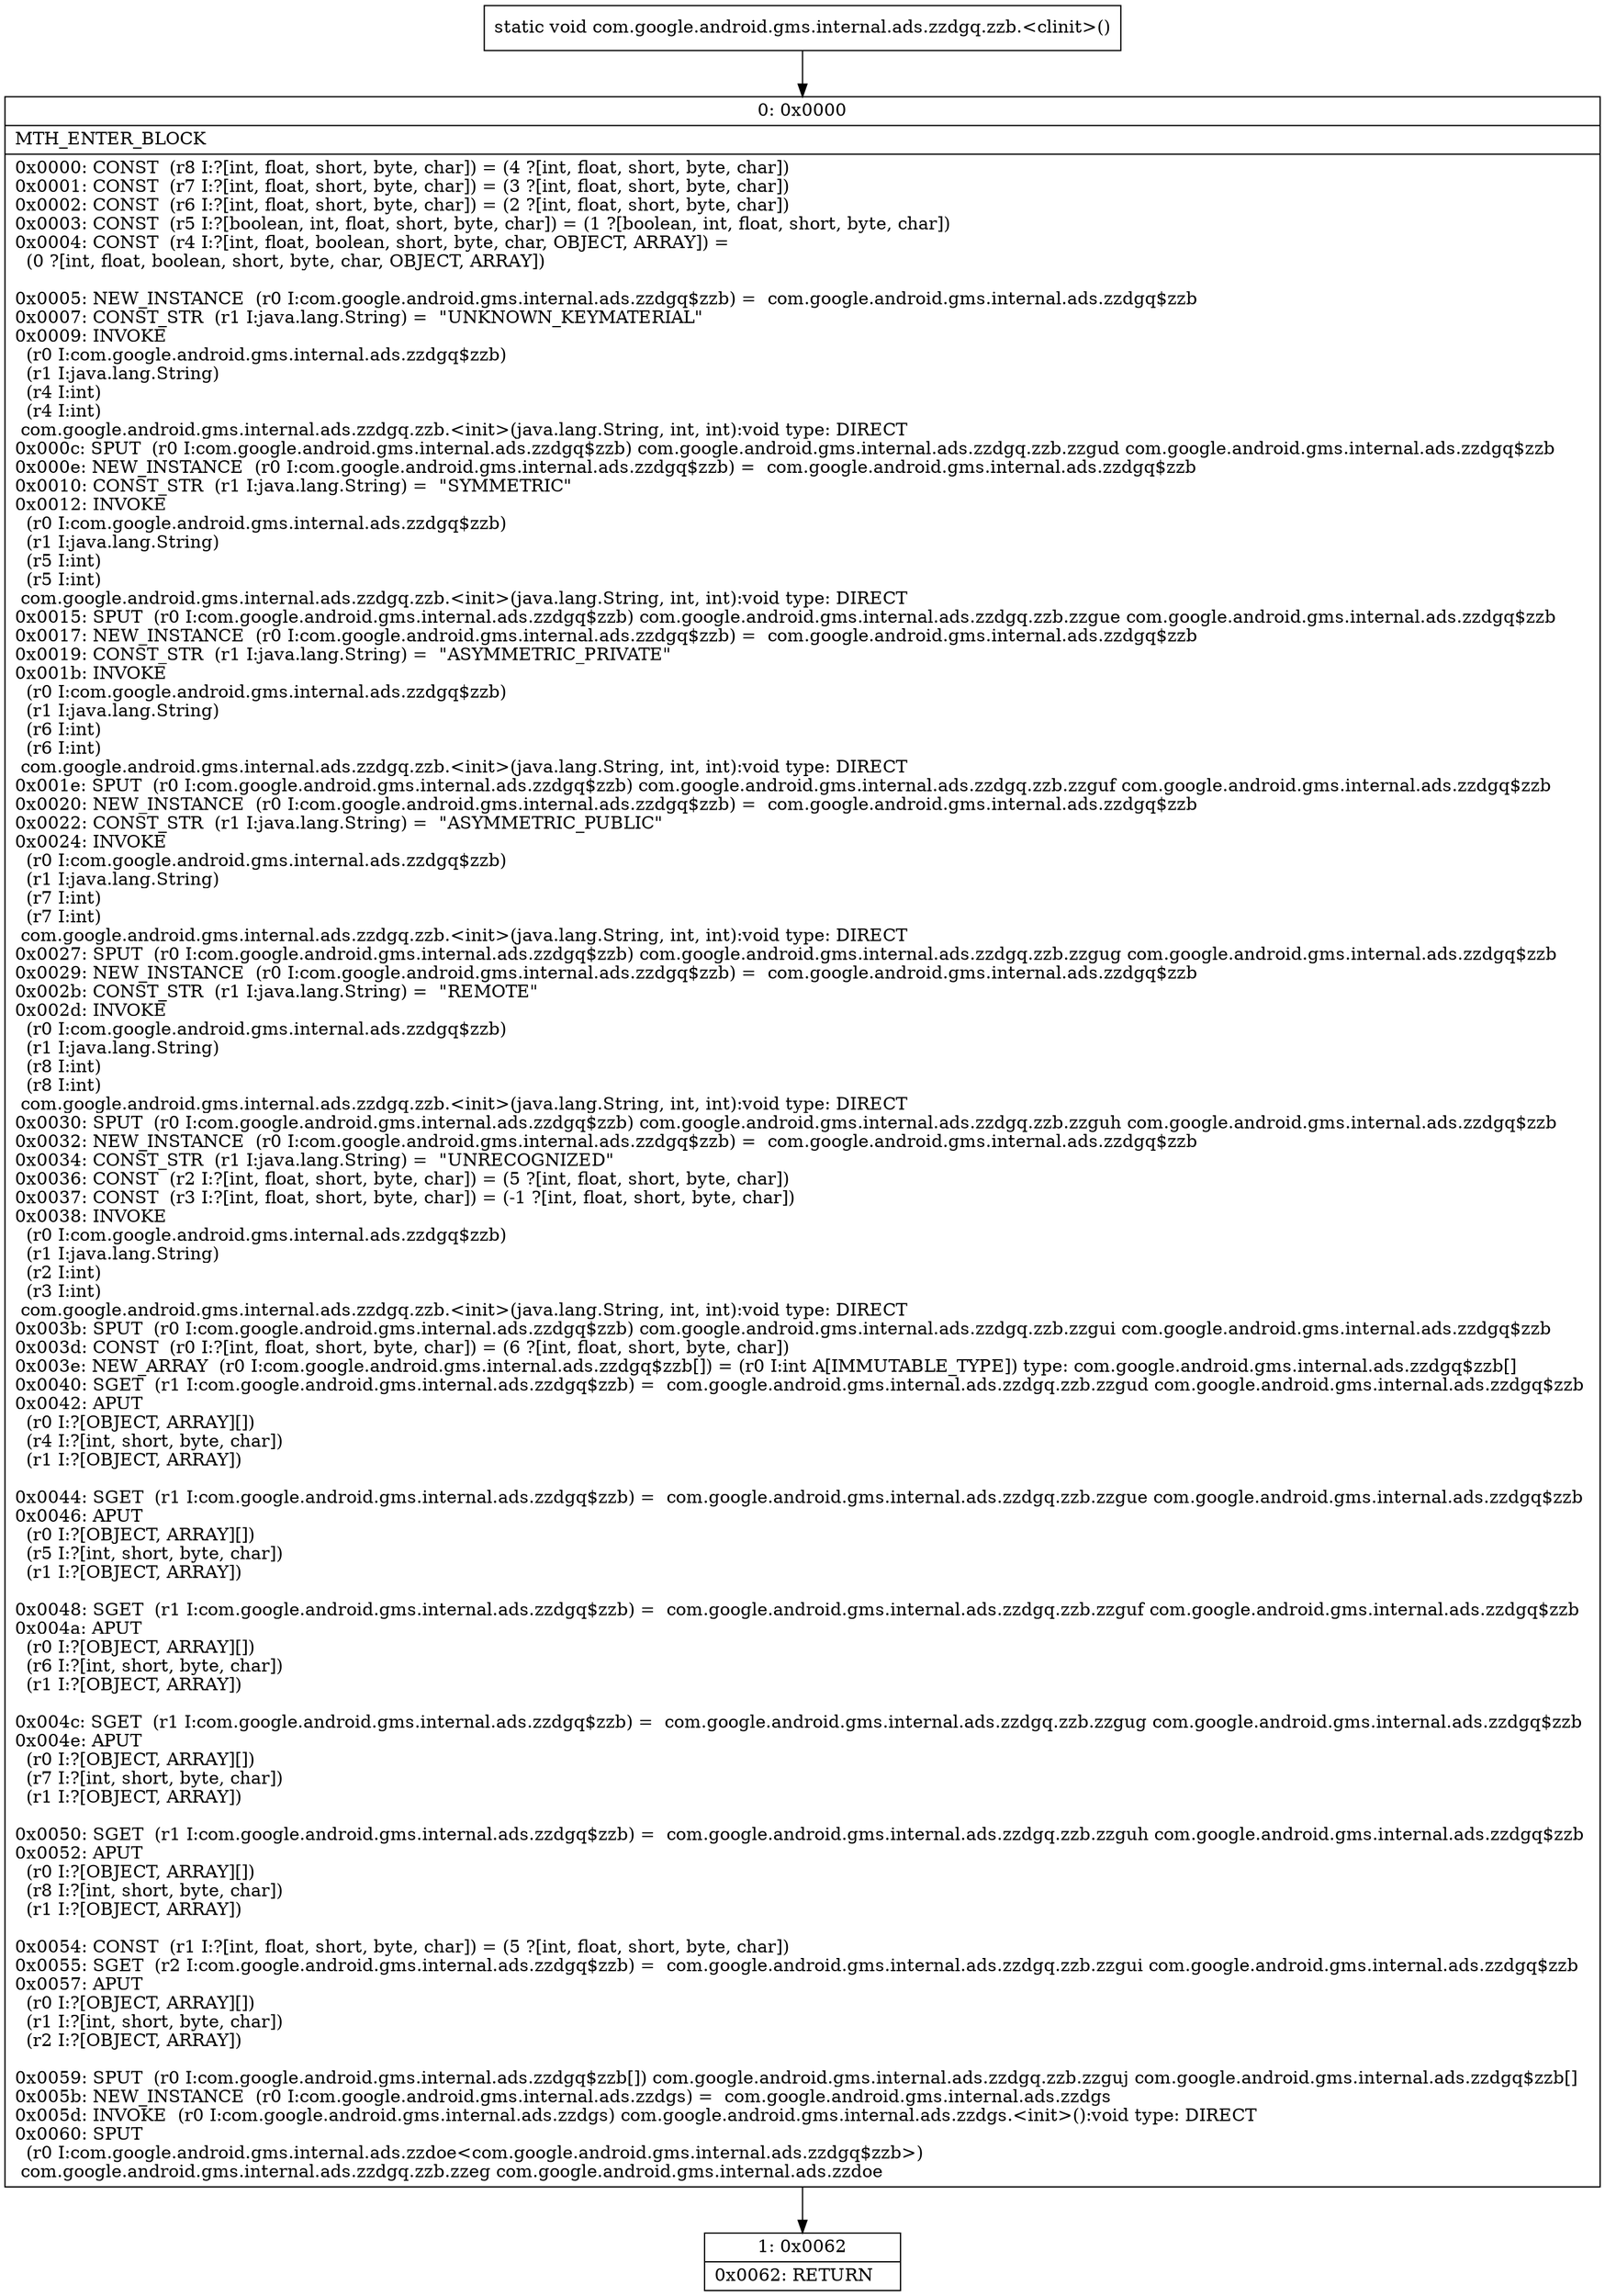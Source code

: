 digraph "CFG forcom.google.android.gms.internal.ads.zzdgq.zzb.\<clinit\>()V" {
Node_0 [shape=record,label="{0\:\ 0x0000|MTH_ENTER_BLOCK\l|0x0000: CONST  (r8 I:?[int, float, short, byte, char]) = (4 ?[int, float, short, byte, char]) \l0x0001: CONST  (r7 I:?[int, float, short, byte, char]) = (3 ?[int, float, short, byte, char]) \l0x0002: CONST  (r6 I:?[int, float, short, byte, char]) = (2 ?[int, float, short, byte, char]) \l0x0003: CONST  (r5 I:?[boolean, int, float, short, byte, char]) = (1 ?[boolean, int, float, short, byte, char]) \l0x0004: CONST  (r4 I:?[int, float, boolean, short, byte, char, OBJECT, ARRAY]) = \l  (0 ?[int, float, boolean, short, byte, char, OBJECT, ARRAY])\l \l0x0005: NEW_INSTANCE  (r0 I:com.google.android.gms.internal.ads.zzdgq$zzb) =  com.google.android.gms.internal.ads.zzdgq$zzb \l0x0007: CONST_STR  (r1 I:java.lang.String) =  \"UNKNOWN_KEYMATERIAL\" \l0x0009: INVOKE  \l  (r0 I:com.google.android.gms.internal.ads.zzdgq$zzb)\l  (r1 I:java.lang.String)\l  (r4 I:int)\l  (r4 I:int)\l com.google.android.gms.internal.ads.zzdgq.zzb.\<init\>(java.lang.String, int, int):void type: DIRECT \l0x000c: SPUT  (r0 I:com.google.android.gms.internal.ads.zzdgq$zzb) com.google.android.gms.internal.ads.zzdgq.zzb.zzgud com.google.android.gms.internal.ads.zzdgq$zzb \l0x000e: NEW_INSTANCE  (r0 I:com.google.android.gms.internal.ads.zzdgq$zzb) =  com.google.android.gms.internal.ads.zzdgq$zzb \l0x0010: CONST_STR  (r1 I:java.lang.String) =  \"SYMMETRIC\" \l0x0012: INVOKE  \l  (r0 I:com.google.android.gms.internal.ads.zzdgq$zzb)\l  (r1 I:java.lang.String)\l  (r5 I:int)\l  (r5 I:int)\l com.google.android.gms.internal.ads.zzdgq.zzb.\<init\>(java.lang.String, int, int):void type: DIRECT \l0x0015: SPUT  (r0 I:com.google.android.gms.internal.ads.zzdgq$zzb) com.google.android.gms.internal.ads.zzdgq.zzb.zzgue com.google.android.gms.internal.ads.zzdgq$zzb \l0x0017: NEW_INSTANCE  (r0 I:com.google.android.gms.internal.ads.zzdgq$zzb) =  com.google.android.gms.internal.ads.zzdgq$zzb \l0x0019: CONST_STR  (r1 I:java.lang.String) =  \"ASYMMETRIC_PRIVATE\" \l0x001b: INVOKE  \l  (r0 I:com.google.android.gms.internal.ads.zzdgq$zzb)\l  (r1 I:java.lang.String)\l  (r6 I:int)\l  (r6 I:int)\l com.google.android.gms.internal.ads.zzdgq.zzb.\<init\>(java.lang.String, int, int):void type: DIRECT \l0x001e: SPUT  (r0 I:com.google.android.gms.internal.ads.zzdgq$zzb) com.google.android.gms.internal.ads.zzdgq.zzb.zzguf com.google.android.gms.internal.ads.zzdgq$zzb \l0x0020: NEW_INSTANCE  (r0 I:com.google.android.gms.internal.ads.zzdgq$zzb) =  com.google.android.gms.internal.ads.zzdgq$zzb \l0x0022: CONST_STR  (r1 I:java.lang.String) =  \"ASYMMETRIC_PUBLIC\" \l0x0024: INVOKE  \l  (r0 I:com.google.android.gms.internal.ads.zzdgq$zzb)\l  (r1 I:java.lang.String)\l  (r7 I:int)\l  (r7 I:int)\l com.google.android.gms.internal.ads.zzdgq.zzb.\<init\>(java.lang.String, int, int):void type: DIRECT \l0x0027: SPUT  (r0 I:com.google.android.gms.internal.ads.zzdgq$zzb) com.google.android.gms.internal.ads.zzdgq.zzb.zzgug com.google.android.gms.internal.ads.zzdgq$zzb \l0x0029: NEW_INSTANCE  (r0 I:com.google.android.gms.internal.ads.zzdgq$zzb) =  com.google.android.gms.internal.ads.zzdgq$zzb \l0x002b: CONST_STR  (r1 I:java.lang.String) =  \"REMOTE\" \l0x002d: INVOKE  \l  (r0 I:com.google.android.gms.internal.ads.zzdgq$zzb)\l  (r1 I:java.lang.String)\l  (r8 I:int)\l  (r8 I:int)\l com.google.android.gms.internal.ads.zzdgq.zzb.\<init\>(java.lang.String, int, int):void type: DIRECT \l0x0030: SPUT  (r0 I:com.google.android.gms.internal.ads.zzdgq$zzb) com.google.android.gms.internal.ads.zzdgq.zzb.zzguh com.google.android.gms.internal.ads.zzdgq$zzb \l0x0032: NEW_INSTANCE  (r0 I:com.google.android.gms.internal.ads.zzdgq$zzb) =  com.google.android.gms.internal.ads.zzdgq$zzb \l0x0034: CONST_STR  (r1 I:java.lang.String) =  \"UNRECOGNIZED\" \l0x0036: CONST  (r2 I:?[int, float, short, byte, char]) = (5 ?[int, float, short, byte, char]) \l0x0037: CONST  (r3 I:?[int, float, short, byte, char]) = (\-1 ?[int, float, short, byte, char]) \l0x0038: INVOKE  \l  (r0 I:com.google.android.gms.internal.ads.zzdgq$zzb)\l  (r1 I:java.lang.String)\l  (r2 I:int)\l  (r3 I:int)\l com.google.android.gms.internal.ads.zzdgq.zzb.\<init\>(java.lang.String, int, int):void type: DIRECT \l0x003b: SPUT  (r0 I:com.google.android.gms.internal.ads.zzdgq$zzb) com.google.android.gms.internal.ads.zzdgq.zzb.zzgui com.google.android.gms.internal.ads.zzdgq$zzb \l0x003d: CONST  (r0 I:?[int, float, short, byte, char]) = (6 ?[int, float, short, byte, char]) \l0x003e: NEW_ARRAY  (r0 I:com.google.android.gms.internal.ads.zzdgq$zzb[]) = (r0 I:int A[IMMUTABLE_TYPE]) type: com.google.android.gms.internal.ads.zzdgq$zzb[] \l0x0040: SGET  (r1 I:com.google.android.gms.internal.ads.zzdgq$zzb) =  com.google.android.gms.internal.ads.zzdgq.zzb.zzgud com.google.android.gms.internal.ads.zzdgq$zzb \l0x0042: APUT  \l  (r0 I:?[OBJECT, ARRAY][])\l  (r4 I:?[int, short, byte, char])\l  (r1 I:?[OBJECT, ARRAY])\l \l0x0044: SGET  (r1 I:com.google.android.gms.internal.ads.zzdgq$zzb) =  com.google.android.gms.internal.ads.zzdgq.zzb.zzgue com.google.android.gms.internal.ads.zzdgq$zzb \l0x0046: APUT  \l  (r0 I:?[OBJECT, ARRAY][])\l  (r5 I:?[int, short, byte, char])\l  (r1 I:?[OBJECT, ARRAY])\l \l0x0048: SGET  (r1 I:com.google.android.gms.internal.ads.zzdgq$zzb) =  com.google.android.gms.internal.ads.zzdgq.zzb.zzguf com.google.android.gms.internal.ads.zzdgq$zzb \l0x004a: APUT  \l  (r0 I:?[OBJECT, ARRAY][])\l  (r6 I:?[int, short, byte, char])\l  (r1 I:?[OBJECT, ARRAY])\l \l0x004c: SGET  (r1 I:com.google.android.gms.internal.ads.zzdgq$zzb) =  com.google.android.gms.internal.ads.zzdgq.zzb.zzgug com.google.android.gms.internal.ads.zzdgq$zzb \l0x004e: APUT  \l  (r0 I:?[OBJECT, ARRAY][])\l  (r7 I:?[int, short, byte, char])\l  (r1 I:?[OBJECT, ARRAY])\l \l0x0050: SGET  (r1 I:com.google.android.gms.internal.ads.zzdgq$zzb) =  com.google.android.gms.internal.ads.zzdgq.zzb.zzguh com.google.android.gms.internal.ads.zzdgq$zzb \l0x0052: APUT  \l  (r0 I:?[OBJECT, ARRAY][])\l  (r8 I:?[int, short, byte, char])\l  (r1 I:?[OBJECT, ARRAY])\l \l0x0054: CONST  (r1 I:?[int, float, short, byte, char]) = (5 ?[int, float, short, byte, char]) \l0x0055: SGET  (r2 I:com.google.android.gms.internal.ads.zzdgq$zzb) =  com.google.android.gms.internal.ads.zzdgq.zzb.zzgui com.google.android.gms.internal.ads.zzdgq$zzb \l0x0057: APUT  \l  (r0 I:?[OBJECT, ARRAY][])\l  (r1 I:?[int, short, byte, char])\l  (r2 I:?[OBJECT, ARRAY])\l \l0x0059: SPUT  (r0 I:com.google.android.gms.internal.ads.zzdgq$zzb[]) com.google.android.gms.internal.ads.zzdgq.zzb.zzguj com.google.android.gms.internal.ads.zzdgq$zzb[] \l0x005b: NEW_INSTANCE  (r0 I:com.google.android.gms.internal.ads.zzdgs) =  com.google.android.gms.internal.ads.zzdgs \l0x005d: INVOKE  (r0 I:com.google.android.gms.internal.ads.zzdgs) com.google.android.gms.internal.ads.zzdgs.\<init\>():void type: DIRECT \l0x0060: SPUT  \l  (r0 I:com.google.android.gms.internal.ads.zzdoe\<com.google.android.gms.internal.ads.zzdgq$zzb\>)\l com.google.android.gms.internal.ads.zzdgq.zzb.zzeg com.google.android.gms.internal.ads.zzdoe \l}"];
Node_1 [shape=record,label="{1\:\ 0x0062|0x0062: RETURN   \l}"];
MethodNode[shape=record,label="{static void com.google.android.gms.internal.ads.zzdgq.zzb.\<clinit\>() }"];
MethodNode -> Node_0;
Node_0 -> Node_1;
}

